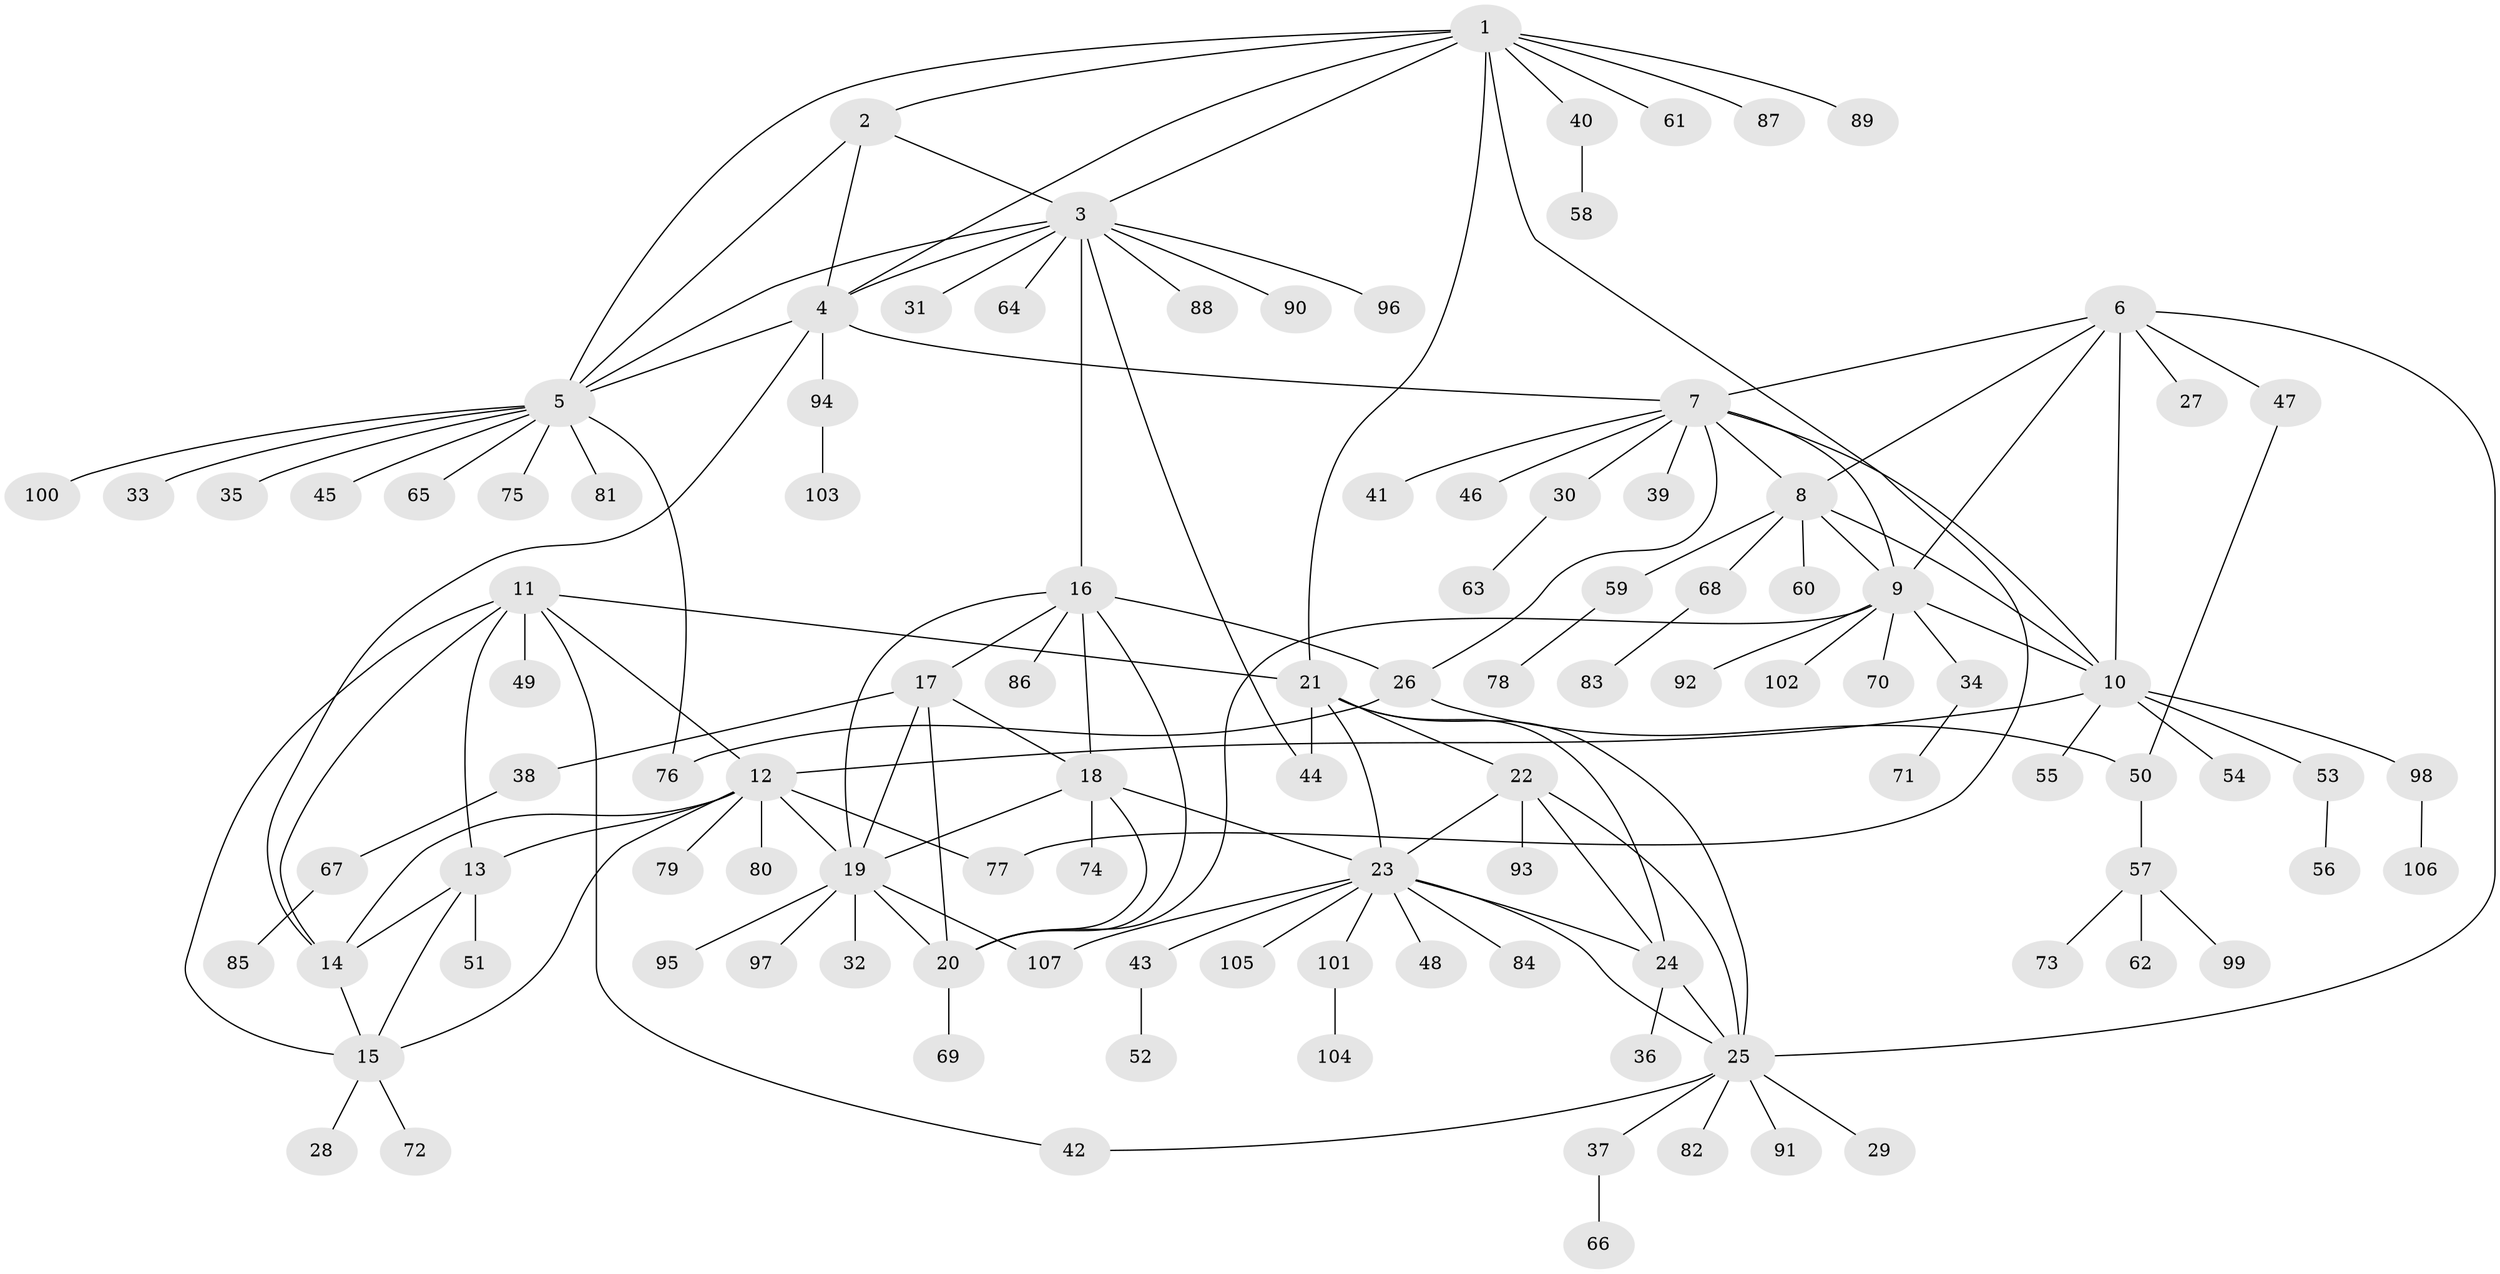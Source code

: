 // Generated by graph-tools (version 1.1) at 2025/02/03/09/25 03:02:49]
// undirected, 107 vertices, 149 edges
graph export_dot {
graph [start="1"]
  node [color=gray90,style=filled];
  1;
  2;
  3;
  4;
  5;
  6;
  7;
  8;
  9;
  10;
  11;
  12;
  13;
  14;
  15;
  16;
  17;
  18;
  19;
  20;
  21;
  22;
  23;
  24;
  25;
  26;
  27;
  28;
  29;
  30;
  31;
  32;
  33;
  34;
  35;
  36;
  37;
  38;
  39;
  40;
  41;
  42;
  43;
  44;
  45;
  46;
  47;
  48;
  49;
  50;
  51;
  52;
  53;
  54;
  55;
  56;
  57;
  58;
  59;
  60;
  61;
  62;
  63;
  64;
  65;
  66;
  67;
  68;
  69;
  70;
  71;
  72;
  73;
  74;
  75;
  76;
  77;
  78;
  79;
  80;
  81;
  82;
  83;
  84;
  85;
  86;
  87;
  88;
  89;
  90;
  91;
  92;
  93;
  94;
  95;
  96;
  97;
  98;
  99;
  100;
  101;
  102;
  103;
  104;
  105;
  106;
  107;
  1 -- 2;
  1 -- 3;
  1 -- 4;
  1 -- 5;
  1 -- 21;
  1 -- 40;
  1 -- 61;
  1 -- 77;
  1 -- 87;
  1 -- 89;
  2 -- 3;
  2 -- 4;
  2 -- 5;
  3 -- 4;
  3 -- 5;
  3 -- 16;
  3 -- 31;
  3 -- 44;
  3 -- 64;
  3 -- 88;
  3 -- 90;
  3 -- 96;
  4 -- 5;
  4 -- 7;
  4 -- 14;
  4 -- 94;
  5 -- 33;
  5 -- 35;
  5 -- 45;
  5 -- 65;
  5 -- 75;
  5 -- 76;
  5 -- 81;
  5 -- 100;
  6 -- 7;
  6 -- 8;
  6 -- 9;
  6 -- 10;
  6 -- 25;
  6 -- 27;
  6 -- 47;
  7 -- 8;
  7 -- 9;
  7 -- 10;
  7 -- 26;
  7 -- 30;
  7 -- 39;
  7 -- 41;
  7 -- 46;
  8 -- 9;
  8 -- 10;
  8 -- 59;
  8 -- 60;
  8 -- 68;
  9 -- 10;
  9 -- 20;
  9 -- 34;
  9 -- 70;
  9 -- 92;
  9 -- 102;
  10 -- 12;
  10 -- 53;
  10 -- 54;
  10 -- 55;
  10 -- 98;
  11 -- 12;
  11 -- 13;
  11 -- 14;
  11 -- 15;
  11 -- 21;
  11 -- 42;
  11 -- 49;
  12 -- 13;
  12 -- 14;
  12 -- 15;
  12 -- 19;
  12 -- 77;
  12 -- 79;
  12 -- 80;
  13 -- 14;
  13 -- 15;
  13 -- 51;
  14 -- 15;
  15 -- 28;
  15 -- 72;
  16 -- 17;
  16 -- 18;
  16 -- 19;
  16 -- 20;
  16 -- 26;
  16 -- 86;
  17 -- 18;
  17 -- 19;
  17 -- 20;
  17 -- 38;
  18 -- 19;
  18 -- 20;
  18 -- 23;
  18 -- 74;
  19 -- 20;
  19 -- 32;
  19 -- 95;
  19 -- 97;
  19 -- 107;
  20 -- 69;
  21 -- 22;
  21 -- 23;
  21 -- 24;
  21 -- 25;
  21 -- 44;
  22 -- 23;
  22 -- 24;
  22 -- 25;
  22 -- 93;
  23 -- 24;
  23 -- 25;
  23 -- 43;
  23 -- 48;
  23 -- 84;
  23 -- 101;
  23 -- 105;
  23 -- 107;
  24 -- 25;
  24 -- 36;
  25 -- 29;
  25 -- 37;
  25 -- 42;
  25 -- 82;
  25 -- 91;
  26 -- 50;
  26 -- 76;
  30 -- 63;
  34 -- 71;
  37 -- 66;
  38 -- 67;
  40 -- 58;
  43 -- 52;
  47 -- 50;
  50 -- 57;
  53 -- 56;
  57 -- 62;
  57 -- 73;
  57 -- 99;
  59 -- 78;
  67 -- 85;
  68 -- 83;
  94 -- 103;
  98 -- 106;
  101 -- 104;
}
